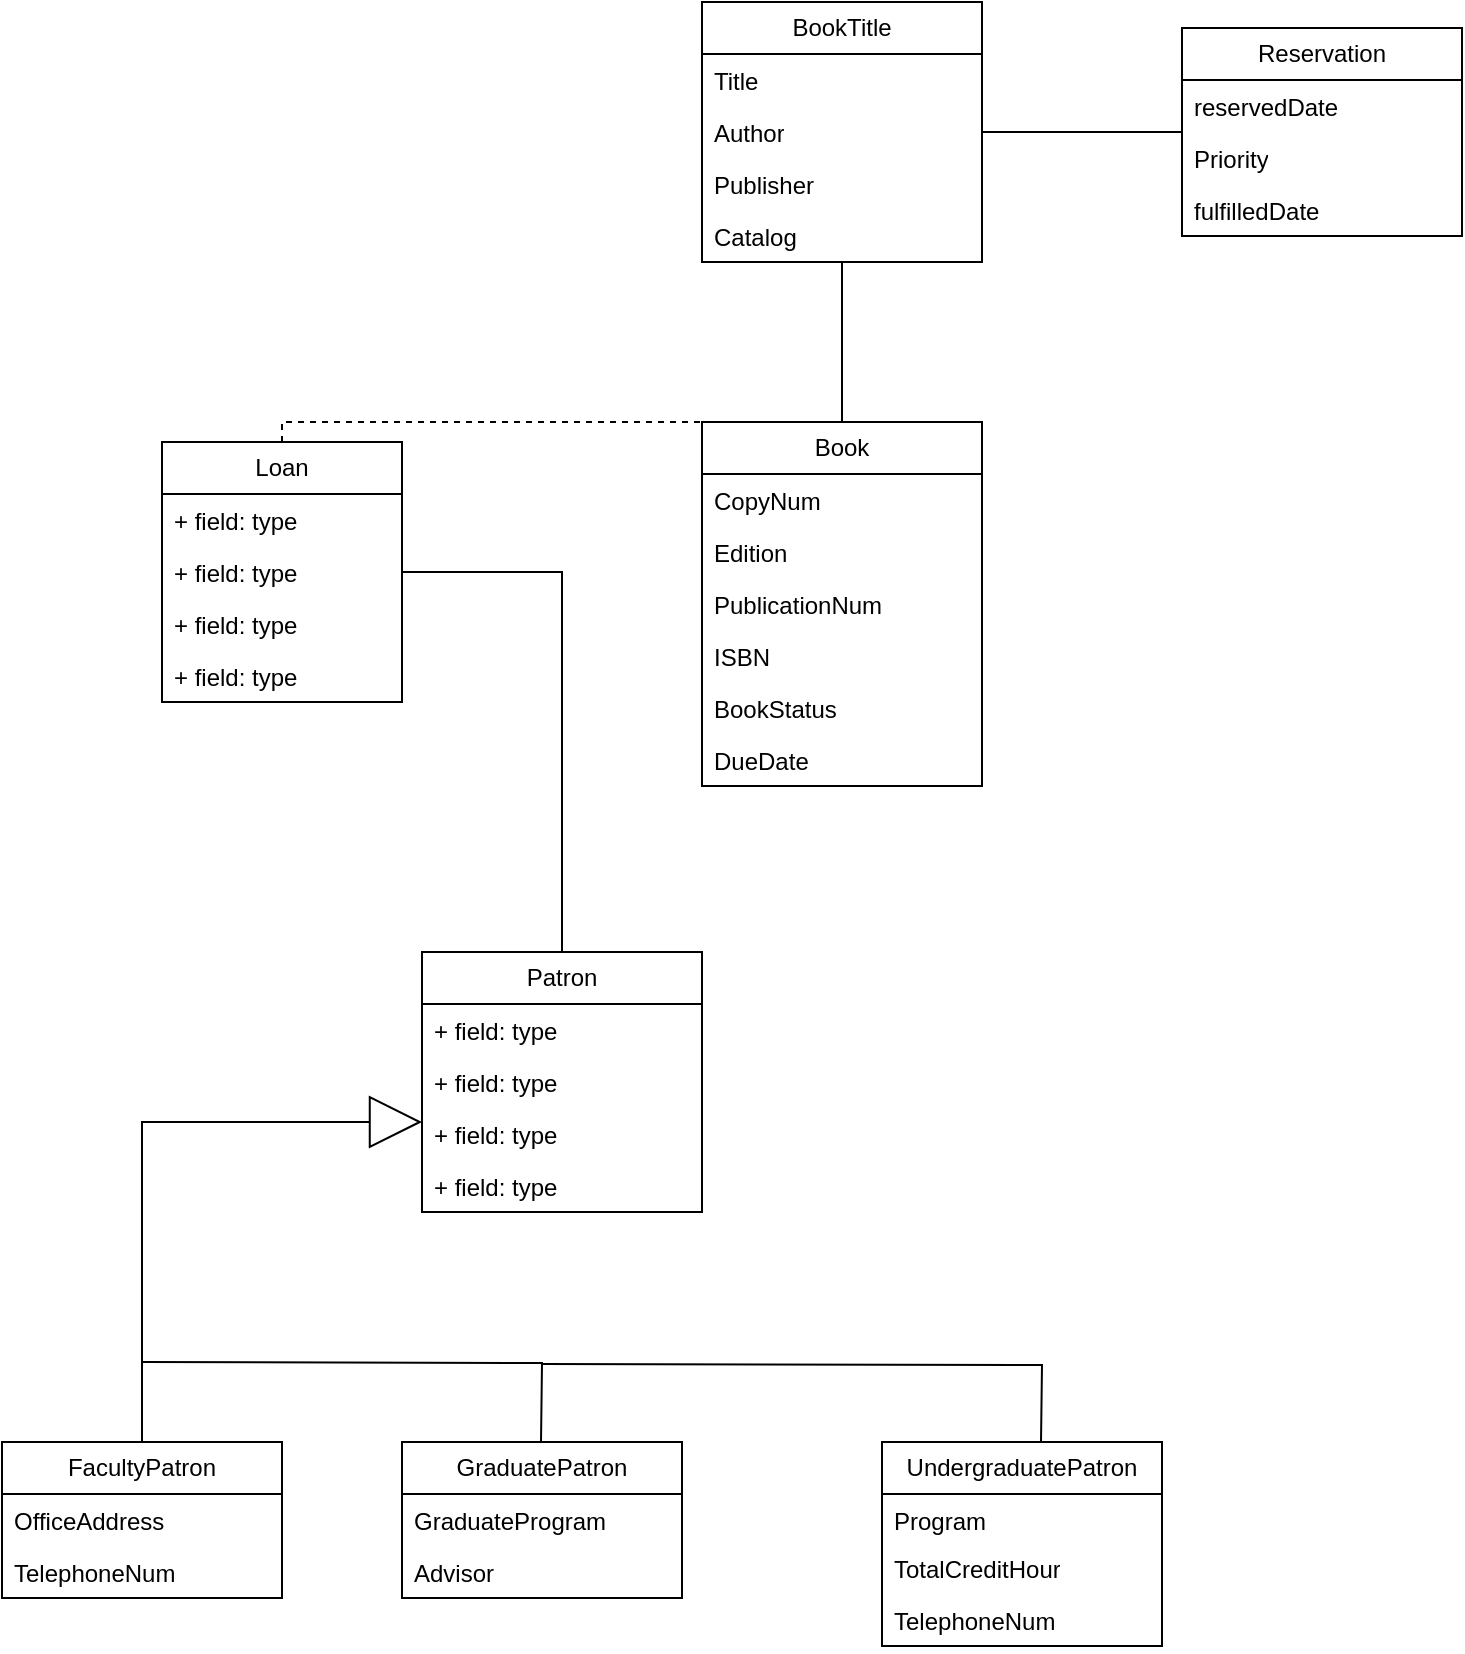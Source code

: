 <mxfile version="23.1.1" type="github">
  <diagram name="Page-1" id="CMCWbz3hG-LVB5pqqLfJ">
    <mxGraphModel dx="872" dy="481" grid="1" gridSize="10" guides="1" tooltips="1" connect="1" arrows="1" fold="1" page="1" pageScale="1" pageWidth="827" pageHeight="1169" math="0" shadow="0">
      <root>
        <mxCell id="0" />
        <mxCell id="1" parent="0" />
        <mxCell id="V4gell88g5LSMFTv7YT_-12" value="" style="edgeStyle=orthogonalEdgeStyle;rounded=0;orthogonalLoop=1;jettySize=auto;html=1;endArrow=none;endFill=0;" parent="1" source="V4gell88g5LSMFTv7YT_-1" target="V4gell88g5LSMFTv7YT_-7" edge="1">
          <mxGeometry relative="1" as="geometry" />
        </mxCell>
        <mxCell id="V4gell88g5LSMFTv7YT_-20" value="" style="edgeStyle=orthogonalEdgeStyle;rounded=0;orthogonalLoop=1;jettySize=auto;html=1;endArrow=none;endFill=0;" parent="1" source="V4gell88g5LSMFTv7YT_-1" target="V4gell88g5LSMFTv7YT_-15" edge="1">
          <mxGeometry relative="1" as="geometry" />
        </mxCell>
        <mxCell id="V4gell88g5LSMFTv7YT_-1" value="BookTitle" style="swimlane;fontStyle=0;childLayout=stackLayout;horizontal=1;startSize=26;fillColor=none;horizontalStack=0;resizeParent=1;resizeParentMax=0;resizeLast=0;collapsible=1;marginBottom=0;whiteSpace=wrap;html=1;" parent="1" vertex="1">
          <mxGeometry x="360" y="110" width="140" height="130" as="geometry" />
        </mxCell>
        <mxCell id="V4gell88g5LSMFTv7YT_-2" value="Title&lt;br&gt;" style="text;strokeColor=none;fillColor=none;align=left;verticalAlign=top;spacingLeft=4;spacingRight=4;overflow=hidden;rotatable=0;points=[[0,0.5],[1,0.5]];portConstraint=eastwest;whiteSpace=wrap;html=1;" parent="V4gell88g5LSMFTv7YT_-1" vertex="1">
          <mxGeometry y="26" width="140" height="26" as="geometry" />
        </mxCell>
        <mxCell id="V4gell88g5LSMFTv7YT_-3" value="Author" style="text;strokeColor=none;fillColor=none;align=left;verticalAlign=top;spacingLeft=4;spacingRight=4;overflow=hidden;rotatable=0;points=[[0,0.5],[1,0.5]];portConstraint=eastwest;whiteSpace=wrap;html=1;" parent="V4gell88g5LSMFTv7YT_-1" vertex="1">
          <mxGeometry y="52" width="140" height="26" as="geometry" />
        </mxCell>
        <mxCell id="V4gell88g5LSMFTv7YT_-4" value="Publisher&lt;br&gt;&lt;br&gt;&lt;br&gt;" style="text;strokeColor=none;fillColor=none;align=left;verticalAlign=top;spacingLeft=4;spacingRight=4;overflow=hidden;rotatable=0;points=[[0,0.5],[1,0.5]];portConstraint=eastwest;whiteSpace=wrap;html=1;" parent="V4gell88g5LSMFTv7YT_-1" vertex="1">
          <mxGeometry y="78" width="140" height="26" as="geometry" />
        </mxCell>
        <mxCell id="V4gell88g5LSMFTv7YT_-6" value="Catalog" style="text;strokeColor=none;fillColor=none;align=left;verticalAlign=top;spacingLeft=4;spacingRight=4;overflow=hidden;rotatable=0;points=[[0,0.5],[1,0.5]];portConstraint=eastwest;whiteSpace=wrap;html=1;" parent="V4gell88g5LSMFTv7YT_-1" vertex="1">
          <mxGeometry y="104" width="140" height="26" as="geometry" />
        </mxCell>
        <mxCell id="V4gell88g5LSMFTv7YT_-7" value="Reservation" style="swimlane;fontStyle=0;childLayout=stackLayout;horizontal=1;startSize=26;fillColor=none;horizontalStack=0;resizeParent=1;resizeParentMax=0;resizeLast=0;collapsible=1;marginBottom=0;whiteSpace=wrap;html=1;" parent="1" vertex="1">
          <mxGeometry x="600" y="123" width="140" height="104" as="geometry" />
        </mxCell>
        <mxCell id="V4gell88g5LSMFTv7YT_-8" value="reservedDate" style="text;strokeColor=none;fillColor=none;align=left;verticalAlign=top;spacingLeft=4;spacingRight=4;overflow=hidden;rotatable=0;points=[[0,0.5],[1,0.5]];portConstraint=eastwest;whiteSpace=wrap;html=1;" parent="V4gell88g5LSMFTv7YT_-7" vertex="1">
          <mxGeometry y="26" width="140" height="26" as="geometry" />
        </mxCell>
        <mxCell id="V4gell88g5LSMFTv7YT_-9" value="Priority&lt;br&gt;" style="text;strokeColor=none;fillColor=none;align=left;verticalAlign=top;spacingLeft=4;spacingRight=4;overflow=hidden;rotatable=0;points=[[0,0.5],[1,0.5]];portConstraint=eastwest;whiteSpace=wrap;html=1;" parent="V4gell88g5LSMFTv7YT_-7" vertex="1">
          <mxGeometry y="52" width="140" height="26" as="geometry" />
        </mxCell>
        <mxCell id="V4gell88g5LSMFTv7YT_-10" value="fulfilledDate" style="text;strokeColor=none;fillColor=none;align=left;verticalAlign=top;spacingLeft=4;spacingRight=4;overflow=hidden;rotatable=0;points=[[0,0.5],[1,0.5]];portConstraint=eastwest;whiteSpace=wrap;html=1;" parent="V4gell88g5LSMFTv7YT_-7" vertex="1">
          <mxGeometry y="78" width="140" height="26" as="geometry" />
        </mxCell>
        <mxCell id="V4gell88g5LSMFTv7YT_-15" value="Book" style="swimlane;fontStyle=0;childLayout=stackLayout;horizontal=1;startSize=26;fillColor=none;horizontalStack=0;resizeParent=1;resizeParentMax=0;resizeLast=0;collapsible=1;marginBottom=0;whiteSpace=wrap;html=1;" parent="1" vertex="1">
          <mxGeometry x="360" y="320" width="140" height="182" as="geometry" />
        </mxCell>
        <mxCell id="V4gell88g5LSMFTv7YT_-16" value="CopyNum" style="text;strokeColor=none;fillColor=none;align=left;verticalAlign=top;spacingLeft=4;spacingRight=4;overflow=hidden;rotatable=0;points=[[0,0.5],[1,0.5]];portConstraint=eastwest;whiteSpace=wrap;html=1;" parent="V4gell88g5LSMFTv7YT_-15" vertex="1">
          <mxGeometry y="26" width="140" height="26" as="geometry" />
        </mxCell>
        <mxCell id="V4gell88g5LSMFTv7YT_-17" value="Edition" style="text;strokeColor=none;fillColor=none;align=left;verticalAlign=top;spacingLeft=4;spacingRight=4;overflow=hidden;rotatable=0;points=[[0,0.5],[1,0.5]];portConstraint=eastwest;whiteSpace=wrap;html=1;" parent="V4gell88g5LSMFTv7YT_-15" vertex="1">
          <mxGeometry y="52" width="140" height="26" as="geometry" />
        </mxCell>
        <mxCell id="V4gell88g5LSMFTv7YT_-18" value="PublicationNum" style="text;strokeColor=none;fillColor=none;align=left;verticalAlign=top;spacingLeft=4;spacingRight=4;overflow=hidden;rotatable=0;points=[[0,0.5],[1,0.5]];portConstraint=eastwest;whiteSpace=wrap;html=1;" parent="V4gell88g5LSMFTv7YT_-15" vertex="1">
          <mxGeometry y="78" width="140" height="26" as="geometry" />
        </mxCell>
        <mxCell id="V4gell88g5LSMFTv7YT_-19" value="ISBN" style="text;strokeColor=none;fillColor=none;align=left;verticalAlign=top;spacingLeft=4;spacingRight=4;overflow=hidden;rotatable=0;points=[[0,0.5],[1,0.5]];portConstraint=eastwest;whiteSpace=wrap;html=1;" parent="V4gell88g5LSMFTv7YT_-15" vertex="1">
          <mxGeometry y="104" width="140" height="26" as="geometry" />
        </mxCell>
        <mxCell id="V4gell88g5LSMFTv7YT_-21" value="BookStatus" style="text;strokeColor=none;fillColor=none;align=left;verticalAlign=top;spacingLeft=4;spacingRight=4;overflow=hidden;rotatable=0;points=[[0,0.5],[1,0.5]];portConstraint=eastwest;whiteSpace=wrap;html=1;" parent="V4gell88g5LSMFTv7YT_-15" vertex="1">
          <mxGeometry y="130" width="140" height="26" as="geometry" />
        </mxCell>
        <mxCell id="V4gell88g5LSMFTv7YT_-22" value="DueDate" style="text;strokeColor=none;fillColor=none;align=left;verticalAlign=top;spacingLeft=4;spacingRight=4;overflow=hidden;rotatable=0;points=[[0,0.5],[1,0.5]];portConstraint=eastwest;whiteSpace=wrap;html=1;" parent="V4gell88g5LSMFTv7YT_-15" vertex="1">
          <mxGeometry y="156" width="140" height="26" as="geometry" />
        </mxCell>
        <mxCell id="V4gell88g5LSMFTv7YT_-34" value="" style="edgeStyle=orthogonalEdgeStyle;rounded=0;orthogonalLoop=1;jettySize=auto;html=1;startArrow=none;startFill=0;endArrow=none;endFill=0;" parent="1" source="V4gell88g5LSMFTv7YT_-23" target="V4gell88g5LSMFTv7YT_-29" edge="1">
          <mxGeometry relative="1" as="geometry" />
        </mxCell>
        <mxCell id="V4gell88g5LSMFTv7YT_-48" style="edgeStyle=orthogonalEdgeStyle;rounded=0;orthogonalLoop=1;jettySize=auto;html=1;exitX=0.5;exitY=0;exitDx=0;exitDy=0;entryX=0.5;entryY=0;entryDx=0;entryDy=0;dashed=1;endArrow=none;endFill=0;" parent="1" source="V4gell88g5LSMFTv7YT_-23" target="V4gell88g5LSMFTv7YT_-15" edge="1">
          <mxGeometry relative="1" as="geometry">
            <Array as="points">
              <mxPoint x="150" y="320" />
            </Array>
          </mxGeometry>
        </mxCell>
        <mxCell id="V4gell88g5LSMFTv7YT_-23" value="Loan" style="swimlane;fontStyle=0;childLayout=stackLayout;horizontal=1;startSize=26;fillColor=none;horizontalStack=0;resizeParent=1;resizeParentMax=0;resizeLast=0;collapsible=1;marginBottom=0;whiteSpace=wrap;html=1;" parent="1" vertex="1">
          <mxGeometry x="90" y="330" width="120" height="130" as="geometry" />
        </mxCell>
        <mxCell id="V4gell88g5LSMFTv7YT_-27" value="+ field: type" style="text;strokeColor=none;fillColor=none;align=left;verticalAlign=top;spacingLeft=4;spacingRight=4;overflow=hidden;rotatable=0;points=[[0,0.5],[1,0.5]];portConstraint=eastwest;whiteSpace=wrap;html=1;" parent="V4gell88g5LSMFTv7YT_-23" vertex="1">
          <mxGeometry y="26" width="120" height="26" as="geometry" />
        </mxCell>
        <mxCell id="V4gell88g5LSMFTv7YT_-24" value="+ field: type" style="text;strokeColor=none;fillColor=none;align=left;verticalAlign=top;spacingLeft=4;spacingRight=4;overflow=hidden;rotatable=0;points=[[0,0.5],[1,0.5]];portConstraint=eastwest;whiteSpace=wrap;html=1;" parent="V4gell88g5LSMFTv7YT_-23" vertex="1">
          <mxGeometry y="52" width="120" height="26" as="geometry" />
        </mxCell>
        <mxCell id="V4gell88g5LSMFTv7YT_-25" value="+ field: type" style="text;strokeColor=none;fillColor=none;align=left;verticalAlign=top;spacingLeft=4;spacingRight=4;overflow=hidden;rotatable=0;points=[[0,0.5],[1,0.5]];portConstraint=eastwest;whiteSpace=wrap;html=1;" parent="V4gell88g5LSMFTv7YT_-23" vertex="1">
          <mxGeometry y="78" width="120" height="26" as="geometry" />
        </mxCell>
        <mxCell id="V4gell88g5LSMFTv7YT_-26" value="+ field: type" style="text;strokeColor=none;fillColor=none;align=left;verticalAlign=top;spacingLeft=4;spacingRight=4;overflow=hidden;rotatable=0;points=[[0,0.5],[1,0.5]];portConstraint=eastwest;whiteSpace=wrap;html=1;" parent="V4gell88g5LSMFTv7YT_-23" vertex="1">
          <mxGeometry y="104" width="120" height="26" as="geometry" />
        </mxCell>
        <mxCell id="V4gell88g5LSMFTv7YT_-40" value="" style="edgeStyle=orthogonalEdgeStyle;rounded=0;orthogonalLoop=1;jettySize=auto;html=1;endArrow=none;endFill=0;startArrow=block;startFill=0;endSize=12;startSize=24;" parent="1" source="V4gell88g5LSMFTv7YT_-29" target="V4gell88g5LSMFTv7YT_-35" edge="1">
          <mxGeometry relative="1" as="geometry">
            <Array as="points">
              <mxPoint x="80" y="670" />
            </Array>
          </mxGeometry>
        </mxCell>
        <mxCell id="V4gell88g5LSMFTv7YT_-29" value="Patron" style="swimlane;fontStyle=0;childLayout=stackLayout;horizontal=1;startSize=26;fillColor=none;horizontalStack=0;resizeParent=1;resizeParentMax=0;resizeLast=0;collapsible=1;marginBottom=0;whiteSpace=wrap;html=1;" parent="1" vertex="1">
          <mxGeometry x="220" y="585" width="140" height="130" as="geometry" />
        </mxCell>
        <mxCell id="V4gell88g5LSMFTv7YT_-30" value="+ field: type" style="text;strokeColor=none;fillColor=none;align=left;verticalAlign=top;spacingLeft=4;spacingRight=4;overflow=hidden;rotatable=0;points=[[0,0.5],[1,0.5]];portConstraint=eastwest;whiteSpace=wrap;html=1;" parent="V4gell88g5LSMFTv7YT_-29" vertex="1">
          <mxGeometry y="26" width="140" height="26" as="geometry" />
        </mxCell>
        <mxCell id="V4gell88g5LSMFTv7YT_-31" value="+ field: type" style="text;strokeColor=none;fillColor=none;align=left;verticalAlign=top;spacingLeft=4;spacingRight=4;overflow=hidden;rotatable=0;points=[[0,0.5],[1,0.5]];portConstraint=eastwest;whiteSpace=wrap;html=1;" parent="V4gell88g5LSMFTv7YT_-29" vertex="1">
          <mxGeometry y="52" width="140" height="26" as="geometry" />
        </mxCell>
        <mxCell id="V4gell88g5LSMFTv7YT_-32" value="+ field: type" style="text;strokeColor=none;fillColor=none;align=left;verticalAlign=top;spacingLeft=4;spacingRight=4;overflow=hidden;rotatable=0;points=[[0,0.5],[1,0.5]];portConstraint=eastwest;whiteSpace=wrap;html=1;" parent="V4gell88g5LSMFTv7YT_-29" vertex="1">
          <mxGeometry y="78" width="140" height="26" as="geometry" />
        </mxCell>
        <mxCell id="V4gell88g5LSMFTv7YT_-33" value="+ field: type" style="text;strokeColor=none;fillColor=none;align=left;verticalAlign=top;spacingLeft=4;spacingRight=4;overflow=hidden;rotatable=0;points=[[0,0.5],[1,0.5]];portConstraint=eastwest;whiteSpace=wrap;html=1;" parent="V4gell88g5LSMFTv7YT_-29" vertex="1">
          <mxGeometry y="104" width="140" height="26" as="geometry" />
        </mxCell>
        <mxCell id="V4gell88g5LSMFTv7YT_-35" value="FacultyPatron" style="swimlane;fontStyle=0;childLayout=stackLayout;horizontal=1;startSize=26;fillColor=none;horizontalStack=0;resizeParent=1;resizeParentMax=0;resizeLast=0;collapsible=1;marginBottom=0;whiteSpace=wrap;html=1;" parent="1" vertex="1">
          <mxGeometry x="10" y="830" width="140" height="78" as="geometry" />
        </mxCell>
        <mxCell id="V4gell88g5LSMFTv7YT_-36" value="OfficeAddress" style="text;strokeColor=none;fillColor=none;align=left;verticalAlign=top;spacingLeft=4;spacingRight=4;overflow=hidden;rotatable=0;points=[[0,0.5],[1,0.5]];portConstraint=eastwest;whiteSpace=wrap;html=1;" parent="V4gell88g5LSMFTv7YT_-35" vertex="1">
          <mxGeometry y="26" width="140" height="26" as="geometry" />
        </mxCell>
        <mxCell id="V4gell88g5LSMFTv7YT_-37" value="TelephoneNum" style="text;strokeColor=none;fillColor=none;align=left;verticalAlign=top;spacingLeft=4;spacingRight=4;overflow=hidden;rotatable=0;points=[[0,0.5],[1,0.5]];portConstraint=eastwest;whiteSpace=wrap;html=1;" parent="V4gell88g5LSMFTv7YT_-35" vertex="1">
          <mxGeometry y="52" width="140" height="26" as="geometry" />
        </mxCell>
        <mxCell id="V4gell88g5LSMFTv7YT_-41" value="GraduatePatron" style="swimlane;fontStyle=0;childLayout=stackLayout;horizontal=1;startSize=26;fillColor=none;horizontalStack=0;resizeParent=1;resizeParentMax=0;resizeLast=0;collapsible=1;marginBottom=0;whiteSpace=wrap;html=1;" parent="1" vertex="1">
          <mxGeometry x="210" y="830" width="140" height="78" as="geometry" />
        </mxCell>
        <mxCell id="V4gell88g5LSMFTv7YT_-42" value="GraduateProgram" style="text;strokeColor=none;fillColor=none;align=left;verticalAlign=top;spacingLeft=4;spacingRight=4;overflow=hidden;rotatable=0;points=[[0,0.5],[1,0.5]];portConstraint=eastwest;whiteSpace=wrap;html=1;" parent="V4gell88g5LSMFTv7YT_-41" vertex="1">
          <mxGeometry y="26" width="140" height="26" as="geometry" />
        </mxCell>
        <mxCell id="V4gell88g5LSMFTv7YT_-43" value="Advisor" style="text;strokeColor=none;fillColor=none;align=left;verticalAlign=top;spacingLeft=4;spacingRight=4;overflow=hidden;rotatable=0;points=[[0,0.5],[1,0.5]];portConstraint=eastwest;whiteSpace=wrap;html=1;" parent="V4gell88g5LSMFTv7YT_-41" vertex="1">
          <mxGeometry y="52" width="140" height="26" as="geometry" />
        </mxCell>
        <mxCell id="V4gell88g5LSMFTv7YT_-49" value="UndergraduatePatron" style="swimlane;fontStyle=0;childLayout=stackLayout;horizontal=1;startSize=26;fillColor=none;horizontalStack=0;resizeParent=1;resizeParentMax=0;resizeLast=0;collapsible=1;marginBottom=0;whiteSpace=wrap;html=1;" parent="1" vertex="1">
          <mxGeometry x="450" y="830" width="140" height="102" as="geometry" />
        </mxCell>
        <mxCell id="V4gell88g5LSMFTv7YT_-50" value="Program" style="text;strokeColor=none;fillColor=none;align=left;verticalAlign=top;spacingLeft=4;spacingRight=4;overflow=hidden;rotatable=0;points=[[0,0.5],[1,0.5]];portConstraint=eastwest;whiteSpace=wrap;html=1;" parent="V4gell88g5LSMFTv7YT_-49" vertex="1">
          <mxGeometry y="26" width="140" height="24" as="geometry" />
        </mxCell>
        <mxCell id="V4gell88g5LSMFTv7YT_-51" value="TotalCreditHour" style="text;strokeColor=none;fillColor=none;align=left;verticalAlign=top;spacingLeft=4;spacingRight=4;overflow=hidden;rotatable=0;points=[[0,0.5],[1,0.5]];portConstraint=eastwest;whiteSpace=wrap;html=1;" parent="V4gell88g5LSMFTv7YT_-49" vertex="1">
          <mxGeometry y="50" width="140" height="26" as="geometry" />
        </mxCell>
        <mxCell id="V4gell88g5LSMFTv7YT_-61" value="TelephoneNum" style="text;strokeColor=none;fillColor=none;align=left;verticalAlign=top;spacingLeft=4;spacingRight=4;overflow=hidden;rotatable=0;points=[[0,0.5],[1,0.5]];portConstraint=eastwest;whiteSpace=wrap;html=1;" parent="V4gell88g5LSMFTv7YT_-49" vertex="1">
          <mxGeometry y="76" width="140" height="26" as="geometry" />
        </mxCell>
        <mxCell id="V4gell88g5LSMFTv7YT_-57" value="" style="edgeStyle=orthogonalEdgeStyle;rounded=0;orthogonalLoop=1;jettySize=auto;html=1;endArrow=none;endFill=0;startArrow=none;startFill=0;endSize=12;startSize=24;" parent="1" edge="1">
          <mxGeometry relative="1" as="geometry">
            <mxPoint x="80" y="790" as="sourcePoint" />
            <mxPoint x="279.5" y="830" as="targetPoint" />
          </mxGeometry>
        </mxCell>
        <mxCell id="V4gell88g5LSMFTv7YT_-59" value="" style="edgeStyle=orthogonalEdgeStyle;rounded=0;orthogonalLoop=1;jettySize=auto;html=1;endArrow=none;endFill=0;startArrow=none;startFill=0;endSize=12;startSize=24;" parent="1" edge="1">
          <mxGeometry relative="1" as="geometry">
            <mxPoint x="280" y="791" as="sourcePoint" />
            <mxPoint x="529.5" y="830" as="targetPoint" />
          </mxGeometry>
        </mxCell>
      </root>
    </mxGraphModel>
  </diagram>
</mxfile>
